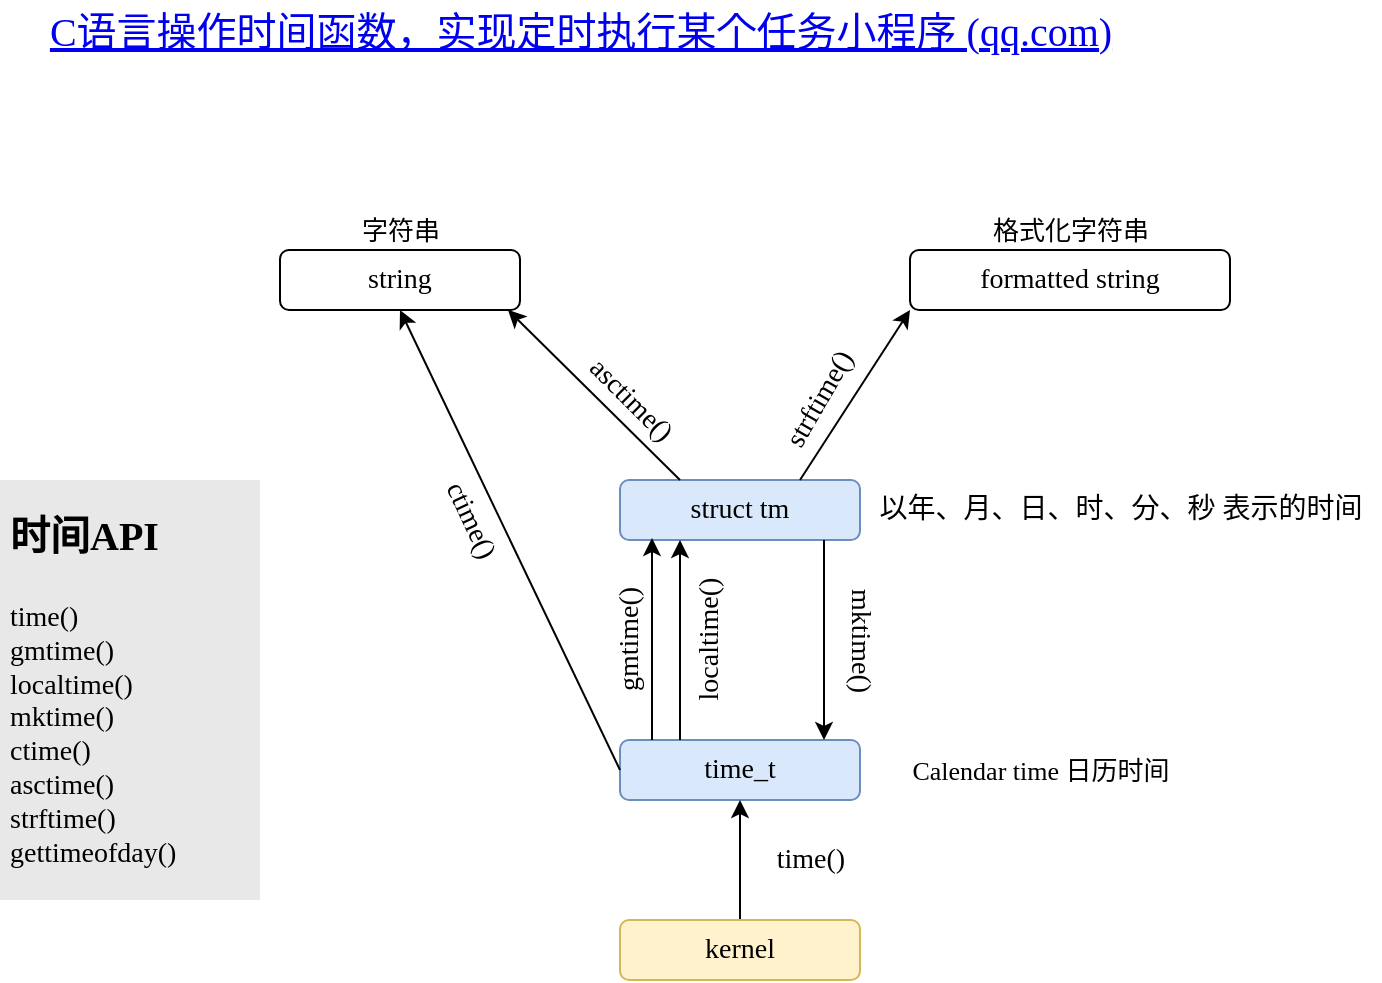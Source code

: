 <mxfile version="15.9.1" type="github">
  <diagram id="u9AlP5fc0Jzq9wjf0rOz" name="时间">
    <mxGraphModel dx="1167" dy="751" grid="1" gridSize="10" guides="1" tooltips="1" connect="1" arrows="1" fold="1" page="1" pageScale="1" pageWidth="827" pageHeight="1169" math="0" shadow="0">
      <root>
        <mxCell id="0" />
        <mxCell id="1" parent="0" />
        <mxCell id="IuxWrAXJZGxmSXYeufW6-3" value="string" style="rounded=1;whiteSpace=wrap;html=1;fontSize=14;fontFamily=Lucida Console;" vertex="1" parent="1">
          <mxGeometry x="140" y="235" width="120" height="30" as="geometry" />
        </mxCell>
        <mxCell id="IuxWrAXJZGxmSXYeufW6-4" value="&lt;span&gt;formatted string&lt;/span&gt;" style="rounded=1;whiteSpace=wrap;html=1;fontSize=14;fontFamily=Lucida Console;" vertex="1" parent="1">
          <mxGeometry x="455" y="235" width="160" height="30" as="geometry" />
        </mxCell>
        <mxCell id="IuxWrAXJZGxmSXYeufW6-5" value="struct tm" style="rounded=1;whiteSpace=wrap;html=1;fontFamily=Lucida Console;fontSize=14;fillColor=#dae8fc;strokeColor=#6c8ebf;" vertex="1" parent="1">
          <mxGeometry x="310" y="350" width="120" height="30" as="geometry" />
        </mxCell>
        <mxCell id="IuxWrAXJZGxmSXYeufW6-6" value="time_t" style="rounded=1;whiteSpace=wrap;html=1;fontFamily=Lucida Console;fontSize=14;fillColor=#dae8fc;strokeColor=#6c8ebf;" vertex="1" parent="1">
          <mxGeometry x="310" y="480" width="120" height="30" as="geometry" />
        </mxCell>
        <mxCell id="IuxWrAXJZGxmSXYeufW6-8" style="edgeStyle=orthogonalEdgeStyle;rounded=0;orthogonalLoop=1;jettySize=auto;html=1;entryX=0.5;entryY=1;entryDx=0;entryDy=0;fontFamily=Lucida Console;fontSize=14;" edge="1" parent="1" source="IuxWrAXJZGxmSXYeufW6-7" target="IuxWrAXJZGxmSXYeufW6-6">
          <mxGeometry relative="1" as="geometry" />
        </mxCell>
        <mxCell id="IuxWrAXJZGxmSXYeufW6-7" value="kernel" style="rounded=1;whiteSpace=wrap;html=1;fontFamily=Lucida Console;fontSize=14;fillColor=#fff2cc;strokeColor=#d6b656;" vertex="1" parent="1">
          <mxGeometry x="310" y="570" width="120" height="30" as="geometry" />
        </mxCell>
        <mxCell id="IuxWrAXJZGxmSXYeufW6-9" value="" style="endArrow=classic;html=1;rounded=0;fontFamily=Lucida Console;fontSize=14;entryX=0.075;entryY=0.967;entryDx=0;entryDy=0;entryPerimeter=0;" edge="1" parent="1">
          <mxGeometry width="50" height="50" relative="1" as="geometry">
            <mxPoint x="326" y="480" as="sourcePoint" />
            <mxPoint x="326" y="379.01" as="targetPoint" />
            <Array as="points" />
          </mxGeometry>
        </mxCell>
        <mxCell id="IuxWrAXJZGxmSXYeufW6-10" value="" style="endArrow=classic;html=1;rounded=0;fontFamily=Lucida Console;fontSize=14;entryX=0.25;entryY=1;entryDx=0;entryDy=0;" edge="1" parent="1" target="IuxWrAXJZGxmSXYeufW6-5">
          <mxGeometry width="50" height="50" relative="1" as="geometry">
            <mxPoint x="340" y="480" as="sourcePoint" />
            <mxPoint x="340" y="400" as="targetPoint" />
          </mxGeometry>
        </mxCell>
        <mxCell id="IuxWrAXJZGxmSXYeufW6-11" value="" style="endArrow=none;html=1;rounded=0;fontFamily=Lucida Console;fontSize=14;startArrow=classic;startFill=1;endFill=0;exitX=0.85;exitY=0;exitDx=0;exitDy=0;exitPerimeter=0;" edge="1" parent="1" source="IuxWrAXJZGxmSXYeufW6-6">
          <mxGeometry width="50" height="50" relative="1" as="geometry">
            <mxPoint x="420" y="480" as="sourcePoint" />
            <mxPoint x="412" y="380" as="targetPoint" />
          </mxGeometry>
        </mxCell>
        <mxCell id="IuxWrAXJZGxmSXYeufW6-12" value="time()" style="text;html=1;align=center;verticalAlign=middle;resizable=0;points=[];autosize=1;strokeColor=none;fillColor=none;fontSize=14;fontFamily=Lucida Console;" vertex="1" parent="1">
          <mxGeometry x="370" y="530" width="70" height="20" as="geometry" />
        </mxCell>
        <mxCell id="IuxWrAXJZGxmSXYeufW6-14" value="localtime()" style="text;html=1;align=center;verticalAlign=middle;resizable=0;points=[];autosize=1;strokeColor=none;fillColor=none;fontSize=14;fontFamily=Lucida Console;rotation=-90;" vertex="1" parent="1">
          <mxGeometry x="300" y="420" width="110" height="20" as="geometry" />
        </mxCell>
        <mxCell id="IuxWrAXJZGxmSXYeufW6-16" value="mktime()" style="text;html=1;align=center;verticalAlign=middle;resizable=0;points=[];autosize=1;strokeColor=none;fillColor=none;fontSize=14;fontFamily=Lucida Console;rotation=90;" vertex="1" parent="1">
          <mxGeometry x="390" y="420" width="80" height="20" as="geometry" />
        </mxCell>
        <mxCell id="IuxWrAXJZGxmSXYeufW6-17" value="Calendar time 日历时间" style="text;html=1;align=center;verticalAlign=middle;resizable=0;points=[];autosize=1;strokeColor=none;fillColor=none;fontSize=13;fontFamily=Lucida Console;" vertex="1" parent="1">
          <mxGeometry x="430" y="485" width="180" height="20" as="geometry" />
        </mxCell>
        <mxCell id="IuxWrAXJZGxmSXYeufW6-18" value="以年、月、日、时、分、秒 表示的时间" style="text;html=1;align=center;verticalAlign=middle;resizable=0;points=[];autosize=1;strokeColor=none;fillColor=none;fontSize=14;fontFamily=Lucida Console;" vertex="1" parent="1">
          <mxGeometry x="430" y="355" width="260" height="20" as="geometry" />
        </mxCell>
        <mxCell id="IuxWrAXJZGxmSXYeufW6-20" value="字符串" style="text;html=1;align=center;verticalAlign=middle;resizable=0;points=[];autosize=1;strokeColor=none;fillColor=none;fontSize=13;fontFamily=Lucida Console;" vertex="1" parent="1">
          <mxGeometry x="175" y="215" width="50" height="20" as="geometry" />
        </mxCell>
        <mxCell id="IuxWrAXJZGxmSXYeufW6-21" value="格式化字符串" style="text;html=1;align=center;verticalAlign=middle;resizable=0;points=[];autosize=1;strokeColor=none;fillColor=none;fontSize=13;fontFamily=Lucida Console;" vertex="1" parent="1">
          <mxGeometry x="490" y="215" width="90" height="20" as="geometry" />
        </mxCell>
        <mxCell id="IuxWrAXJZGxmSXYeufW6-22" value="gmtime()" style="text;html=1;align=center;verticalAlign=middle;resizable=0;points=[];autosize=1;strokeColor=none;fillColor=none;fontSize=14;fontFamily=Lucida Console;rotation=-90;" vertex="1" parent="1">
          <mxGeometry x="275" y="420" width="80" height="20" as="geometry" />
        </mxCell>
        <mxCell id="IuxWrAXJZGxmSXYeufW6-23" value="" style="endArrow=classic;html=1;rounded=0;fontFamily=Lucida Console;fontSize=13;entryX=0.5;entryY=1;entryDx=0;entryDy=0;" edge="1" parent="1" target="IuxWrAXJZGxmSXYeufW6-3">
          <mxGeometry width="50" height="50" relative="1" as="geometry">
            <mxPoint x="310" y="495" as="sourcePoint" />
            <mxPoint x="310" y="350" as="targetPoint" />
          </mxGeometry>
        </mxCell>
        <mxCell id="IuxWrAXJZGxmSXYeufW6-24" value="ctime()" style="text;html=1;align=center;verticalAlign=middle;resizable=0;points=[];autosize=1;strokeColor=none;fillColor=none;fontSize=14;fontFamily=Lucida Console;rotation=65;" vertex="1" parent="1">
          <mxGeometry x="200" y="360" width="70" height="20" as="geometry" />
        </mxCell>
        <mxCell id="IuxWrAXJZGxmSXYeufW6-25" value="" style="endArrow=classic;html=1;rounded=0;fontFamily=Lucida Console;fontSize=13;entryX=0.95;entryY=1;entryDx=0;entryDy=0;entryPerimeter=0;exitX=0.25;exitY=0;exitDx=0;exitDy=0;" edge="1" parent="1" source="IuxWrAXJZGxmSXYeufW6-5" target="IuxWrAXJZGxmSXYeufW6-3">
          <mxGeometry width="50" height="50" relative="1" as="geometry">
            <mxPoint x="260" y="400" as="sourcePoint" />
            <mxPoint x="310" y="350" as="targetPoint" />
          </mxGeometry>
        </mxCell>
        <mxCell id="IuxWrAXJZGxmSXYeufW6-26" value="asctime()" style="text;html=1;align=center;verticalAlign=middle;resizable=0;points=[];autosize=1;strokeColor=none;fillColor=none;fontSize=14;fontFamily=Lucida Console;rotation=45;" vertex="1" parent="1">
          <mxGeometry x="270" y="300" width="90" height="20" as="geometry" />
        </mxCell>
        <mxCell id="IuxWrAXJZGxmSXYeufW6-27" value="" style="endArrow=classic;html=1;rounded=0;fontFamily=Lucida Console;fontSize=13;entryX=0;entryY=1;entryDx=0;entryDy=0;exitX=0.75;exitY=0;exitDx=0;exitDy=0;" edge="1" parent="1" source="IuxWrAXJZGxmSXYeufW6-5" target="IuxWrAXJZGxmSXYeufW6-4">
          <mxGeometry width="50" height="50" relative="1" as="geometry">
            <mxPoint x="260" y="400" as="sourcePoint" />
            <mxPoint x="310" y="350" as="targetPoint" />
            <Array as="points" />
          </mxGeometry>
        </mxCell>
        <mxCell id="IuxWrAXJZGxmSXYeufW6-28" value="strftime()" style="text;html=1;align=center;verticalAlign=middle;resizable=0;points=[];autosize=1;strokeColor=none;fillColor=none;fontSize=14;fontFamily=Lucida Console;rotation=-60;" vertex="1" parent="1">
          <mxGeometry x="360" y="300" width="100" height="20" as="geometry" />
        </mxCell>
        <mxCell id="IuxWrAXJZGxmSXYeufW6-31" value="&lt;h1&gt;&lt;font style=&quot;font-size: 20px&quot;&gt;时间API&lt;/font&gt;&lt;/h1&gt;&lt;p&gt;&lt;span&gt;time()&lt;/span&gt;&lt;br&gt;&lt;span&gt;gmtime()&lt;/span&gt;&lt;br&gt;&lt;span&gt;localtime()&lt;/span&gt;&lt;br&gt;&lt;span&gt;mktime()&lt;/span&gt;&lt;br&gt;&lt;span&gt;ctime()&lt;/span&gt;&lt;br&gt;&lt;span&gt;asctime()&lt;/span&gt;&lt;br&gt;&lt;span&gt;strftime()&lt;br&gt;&lt;/span&gt;&lt;span&gt;gettimeofday()&lt;/span&gt;&lt;/p&gt;" style="text;html=1;strokeColor=none;fillColor=#E8E8E8;spacing=5;spacingTop=-20;whiteSpace=wrap;overflow=hidden;rounded=0;fontFamily=Lucida Console;fontSize=14;" vertex="1" parent="1">
          <mxGeometry y="350" width="130" height="210" as="geometry" />
        </mxCell>
        <mxCell id="IuxWrAXJZGxmSXYeufW6-32" value="&lt;a href=&quot;https://mp.weixin.qq.com/s?__biz=MzUxMjEyNDgyNw==&amp;amp;mid=2247488505&amp;amp;idx=1&amp;amp;sn=12f0f64b46595175aa296bc4a3f918b9&amp;amp;chksm=f968610dce1fe81bce166512e592891001ac3ccc574c0c36f44f502567f42f0b26fe2fd9154f&amp;amp;scene=21#wechat_redirect&quot;&gt;C语言操作时间函数，实现定时执行某个任务小程序 (qq.com)&lt;/a&gt;" style="text;html=1;align=center;verticalAlign=middle;resizable=0;points=[];autosize=1;strokeColor=none;fillColor=none;fontSize=20;fontFamily=Lucida Console;" vertex="1" parent="1">
          <mxGeometry y="110" width="580" height="30" as="geometry" />
        </mxCell>
      </root>
    </mxGraphModel>
  </diagram>
</mxfile>
